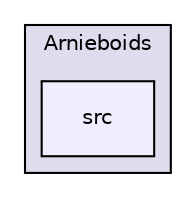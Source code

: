 digraph "Arnieboids/src" {
  compound=true
  node [ fontsize="10", fontname="Helvetica"];
  edge [ labelfontsize="10", labelfontname="Helvetica"];
  subgraph clusterdir_6320226993e619eb3cf94dd74650d5a8 {
    graph [ bgcolor="#ddddee", pencolor="black", label="Arnieboids" fontname="Helvetica", fontsize="10", URL="dir_6320226993e619eb3cf94dd74650d5a8.html"]
  dir_8b0a5188814a2b2d10f51d7944015368 [shape=box, label="src", style="filled", fillcolor="#eeeeff", pencolor="black", URL="dir_8b0a5188814a2b2d10f51d7944015368.html"];
  }
}
